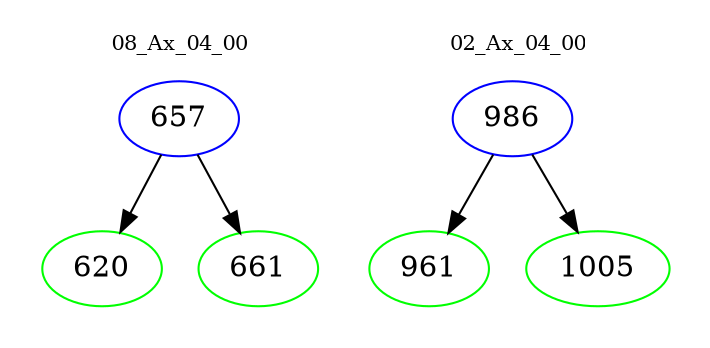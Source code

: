 digraph{
subgraph cluster_0 {
color = white
label = "08_Ax_04_00";
fontsize=10;
T0_657 [label="657", color="blue"]
T0_657 -> T0_620 [color="black"]
T0_620 [label="620", color="green"]
T0_657 -> T0_661 [color="black"]
T0_661 [label="661", color="green"]
}
subgraph cluster_1 {
color = white
label = "02_Ax_04_00";
fontsize=10;
T1_986 [label="986", color="blue"]
T1_986 -> T1_961 [color="black"]
T1_961 [label="961", color="green"]
T1_986 -> T1_1005 [color="black"]
T1_1005 [label="1005", color="green"]
}
}
